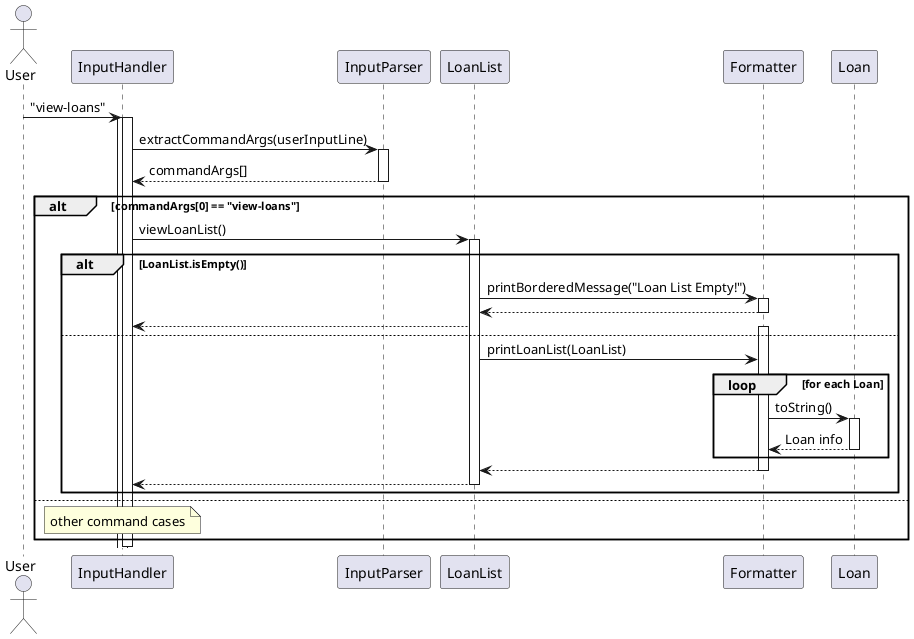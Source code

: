 @startuml
actor User
participant InputHandler
participant InputParser
participant LoanList
participant Formatter
participant Loan


User -> InputHandler: "view-loans"
activate InputHandler
    activate InputHandler
    InputHandler -> InputParser: extractCommandArgs(userInputLine)
    activate InputParser
    InputParser --> InputHandler: commandArgs[]
    deactivate InputParser
    alt commandArgs[0] == "view-loans"
        InputHandler -> LoanList: viewLoanList()
        activate LoanList
        alt LoanList.isEmpty() 
            LoanList -> Formatter : printBorderedMessage("Loan List Empty!")
            activate Formatter
            Formatter --> LoanList
            deactivate Formatter
            LoanList --> InputHandler
        else
            activate Formatter
            LoanList -> Formatter: printLoanList(LoanList)
                loop for each Loan
                    Formatter -> Loan: toString()
                    activate Loan
                    Loan --> Formatter: Loan info
                    deactivate Loan
                end
            Formatter --> LoanList
            deactivate Formatter
        LoanList --> InputHandler
        deactivate LoanList
        end
    else
    note over InputHandler
    other command cases
    end note
end
deactivate InputHandler

@enduml
